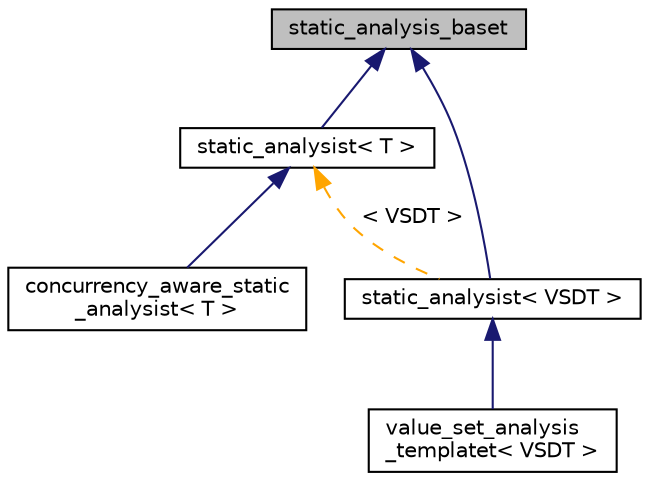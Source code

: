 digraph "static_analysis_baset"
{
 // LATEX_PDF_SIZE
  bgcolor="transparent";
  edge [fontname="Helvetica",fontsize="10",labelfontname="Helvetica",labelfontsize="10"];
  node [fontname="Helvetica",fontsize="10",shape=record];
  Node1 [label="static_analysis_baset",height=0.2,width=0.4,color="black", fillcolor="grey75", style="filled", fontcolor="black",tooltip=" "];
  Node1 -> Node2 [dir="back",color="midnightblue",fontsize="10",style="solid",fontname="Helvetica"];
  Node2 [label="static_analysist\< T \>",height=0.2,width=0.4,color="black",URL="$classstatic__analysist.html",tooltip=" "];
  Node2 -> Node3 [dir="back",color="midnightblue",fontsize="10",style="solid",fontname="Helvetica"];
  Node3 [label="concurrency_aware_static\l_analysist\< T \>",height=0.2,width=0.4,color="black",URL="$classconcurrency__aware__static__analysist.html",tooltip=" "];
  Node2 -> Node4 [dir="back",color="orange",fontsize="10",style="dashed",label=" \< VSDT \>" ,fontname="Helvetica"];
  Node4 [label="static_analysist\< VSDT \>",height=0.2,width=0.4,color="black",URL="$classstatic__analysist.html",tooltip=" "];
  Node4 -> Node5 [dir="back",color="midnightblue",fontsize="10",style="solid",fontname="Helvetica"];
  Node5 [label="value_set_analysis\l_templatet\< VSDT \>",height=0.2,width=0.4,color="black",URL="$classvalue__set__analysis__templatet.html",tooltip="This template class implements a data-flow analysis which keeps track of what values different variab..."];
  Node1 -> Node4 [dir="back",color="midnightblue",fontsize="10",style="solid",fontname="Helvetica"];
}
